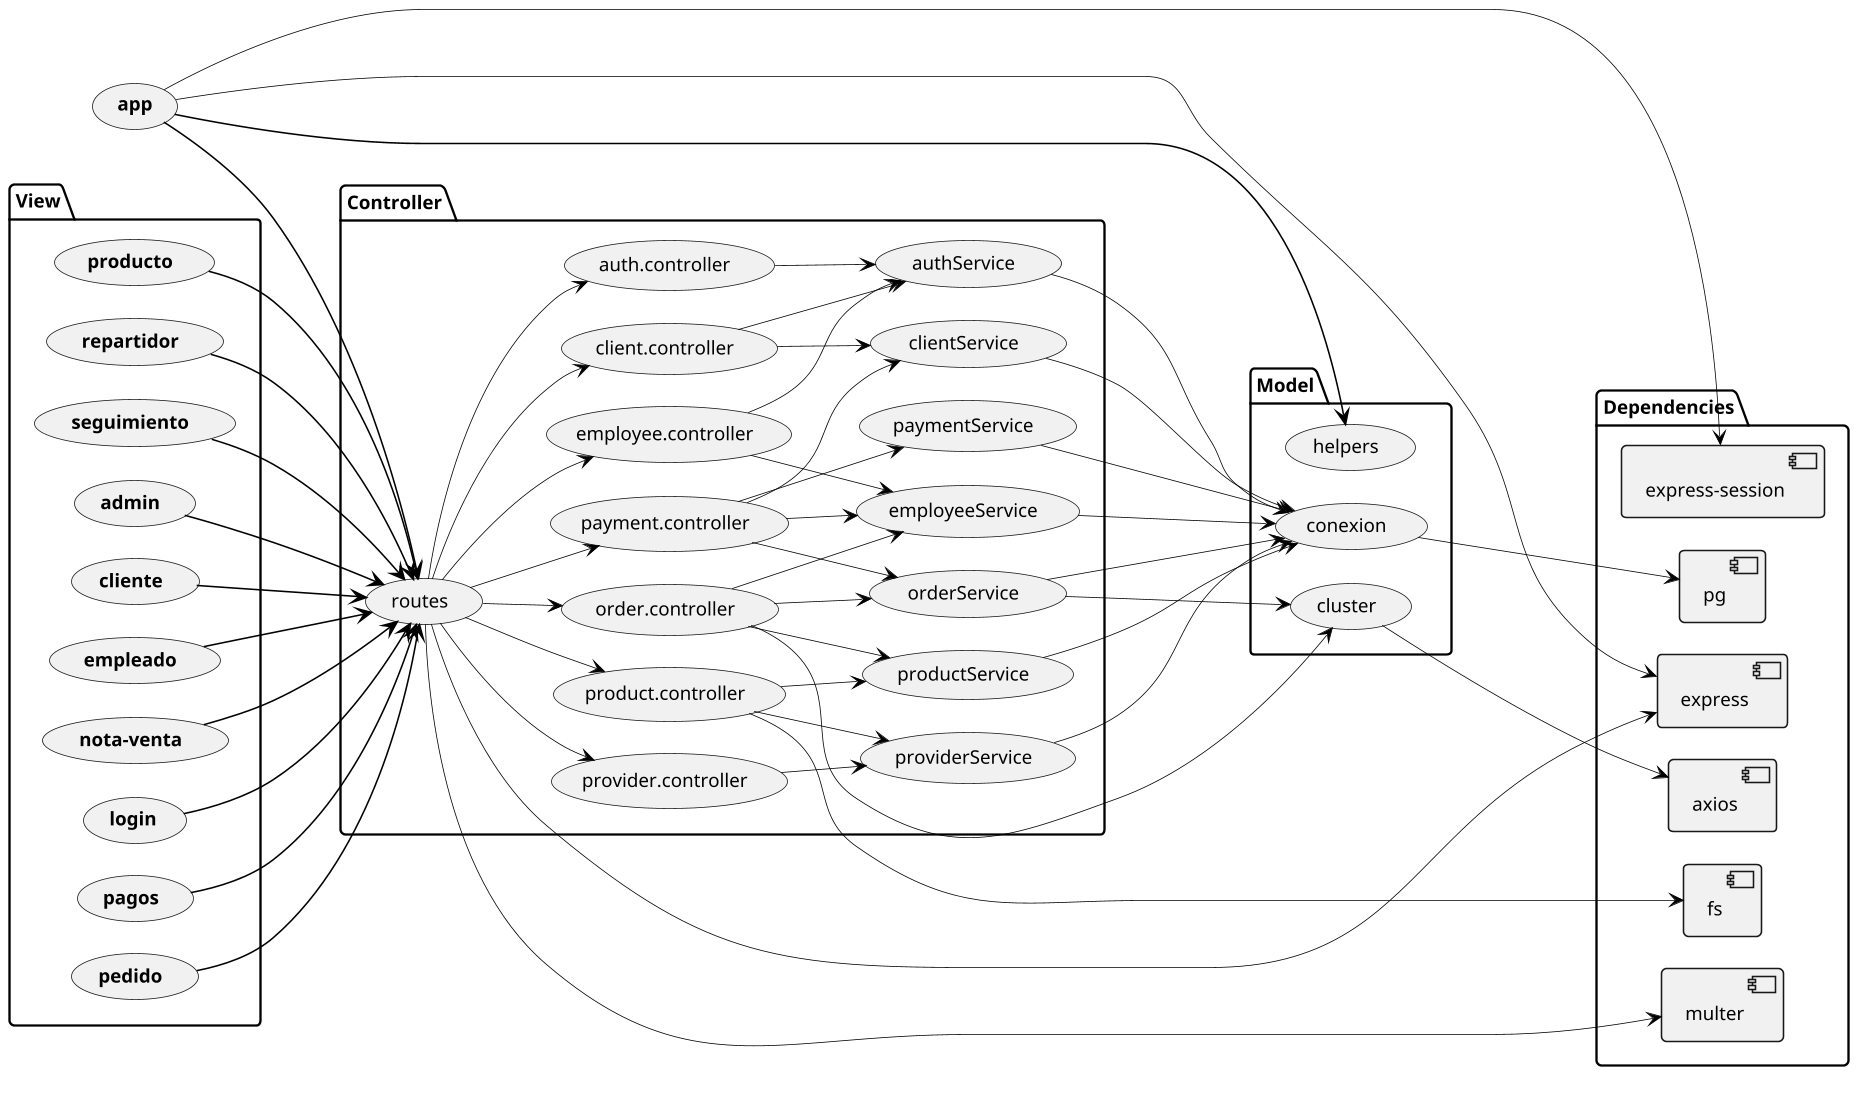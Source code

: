 @startuml

scale max 1920 width
left to right direction

skinparam nodesep 21
skinparam ranksep 41
skinparam monochrome true
skinparam shadowing false
skinparam defaultFontName Tahoma
skinparam defaultFontSize 12
skinparam roundCorner 6
skinparam dpi 150
skinparam arrowColor black
skinparam arrowThickness 0.5
skinparam packageTitleAlignment left

' oval
skinparam usecase {
  borderThickness 0.5
}

' rectangle
skinparam rectangle {
  borderThickness 0.5
}

' component
skinparam component {
  borderThickness 1
}

package "Dependencies" {
  [axios]
  [express]
  [multer]
  [express-session]
  [pg]
  [fs]
}

package "Model" {
  (conexion)
  (cluster)
  (helpers)
}

package "Controller" {
(auth.controller)
(authService)
(client.controller)
(clientService)
(employee.controller)
(employeeService)
(order.controller)
(orderService)
(payment.controller)
(paymentService)
(product.controller)
(productService)
(provider.controller)
(providerService)
(routes)
}
package "View" {
(<b>admin</b>)
(<b>cliente</b>)
(<b>empleado</b>)
(<b>nota-venta</b>)
(<b>login</b>)
(<b>pagos</b>)
(<b>pedido</b>)
(<b>producto</b>)
(<b>repartidor</b>)
(<b>seguimiento</b>)
}

(<b>app</b>)
(auth.controller)
(authService)
(client.controller)
(clientService)
(cluster)
(cluster) ----> [axios]
(conexion) ----> [pg]
(employee.controller)
(employeeService)
(helpers)
(order.controller)
(orderService)
(payment.controller)
(paymentService)
(product.controller)
(productService)
(provider.controller)
(providerService)
(routes)

(<b>app</b>) ---[thickness=1]> (helpers)
(<b>app</b>) ---[thickness=1]> (routes)
(<b>app</b>) ----> [express]
(<b>app</b>) ----> [express-session]
(auth.controller) --> (authService)
(authService) ----> (conexion)
(client.controller) --> (authService)
(client.controller) --> (clientService)
(clientService) ----> (conexion)
(employee.controller) --> (authService)
(employee.controller) --> (employeeService)
(employeeService) ----> (conexion)
(order.controller) ----> (cluster)
(order.controller) --> (employeeService)
(order.controller) --> (orderService)
(order.controller) --> (productService)
(orderService) ----> (cluster)
(orderService) ----> (conexion)
(payment.controller) --> (clientService)
(payment.controller) --> (employeeService)
(payment.controller) --> (orderService)
(payment.controller) --> (paymentService)
(paymentService) ----> (conexion)
(product.controller) --> (productService)
(product.controller) --> (providerService)
(product.controller) --> [fs]
(productService) ----> (conexion)
(provider.controller) --> (providerService)
(providerService) ----> (conexion)
(routes) --> (auth.controller)
(routes) --> (client.controller)
(routes) --> (employee.controller)
(routes) --> (order.controller)
(routes) --> (payment.controller)
(routes) --> (product.controller)
(routes) --> (provider.controller)
(routes) --> [express]
(routes) --> [multer]

(<b>admin</b>)---[thickness=1]> (routes)
(<b>cliente</b>)---[thickness=1]> (routes)
(<b>empleado</b>)---[thickness=1]> (routes)
(<b>nota-venta</b>)---[thickness=1]> (routes)
(<b>login</b>)---[thickness=1]> (routes)
(<b>pagos</b>)---[thickness=1]> (routes)
(<b>pedido</b>)---[thickness=1]> (routes)
(<b>producto</b>)---[thickness=1]> (routes)
(<b>repartidor</b>)---[thickness=1]> (routes)
(<b>seguimiento</b>)---[thickness=1]> (routes)

@enduml

' View and edit on https://arkit.pro